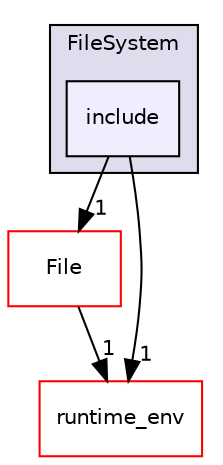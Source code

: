 digraph "frameworks/FileSystem/include" {
  compound=true
  node [ fontsize="10", fontname="Helvetica"];
  edge [ labelfontsize="10", labelfontname="Helvetica"];
  subgraph clusterdir_40a97078142f0fc7074e01eb79f0bef3 {
    graph [ bgcolor="#ddddee", pencolor="black", label="FileSystem" fontname="Helvetica", fontsize="10", URL="dir_40a97078142f0fc7074e01eb79f0bef3.html"]
  dir_1f86523891ce218537c1e9862d9ce885 [shape=box, label="include", style="filled", fillcolor="#eeeeff", pencolor="black", URL="dir_1f86523891ce218537c1e9862d9ce885.html"];
  }
  dir_7b7214e65a6924b84c23466be1b3e3d4 [shape=box label="File" fillcolor="white" style="filled" color="red" URL="dir_7b7214e65a6924b84c23466be1b3e3d4.html"];
  dir_f225e4d86008d3e73336a06c8611e2b4 [shape=box label="runtime_env" fillcolor="white" style="filled" color="red" URL="dir_f225e4d86008d3e73336a06c8611e2b4.html"];
  dir_1f86523891ce218537c1e9862d9ce885->dir_7b7214e65a6924b84c23466be1b3e3d4 [headlabel="1", labeldistance=1.5 headhref="dir_000023_000016.html"];
  dir_1f86523891ce218537c1e9862d9ce885->dir_f225e4d86008d3e73336a06c8611e2b4 [headlabel="1", labeldistance=1.5 headhref="dir_000023_000034.html"];
  dir_7b7214e65a6924b84c23466be1b3e3d4->dir_f225e4d86008d3e73336a06c8611e2b4 [headlabel="1", labeldistance=1.5 headhref="dir_000016_000034.html"];
}
